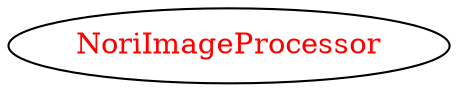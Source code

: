 digraph dependencyGraph {
 concentrate=true;
 ranksep="2.0";
 rankdir="LR"; 
 splines="ortho";
"NoriImageProcessor" [fontcolor="red"];
}